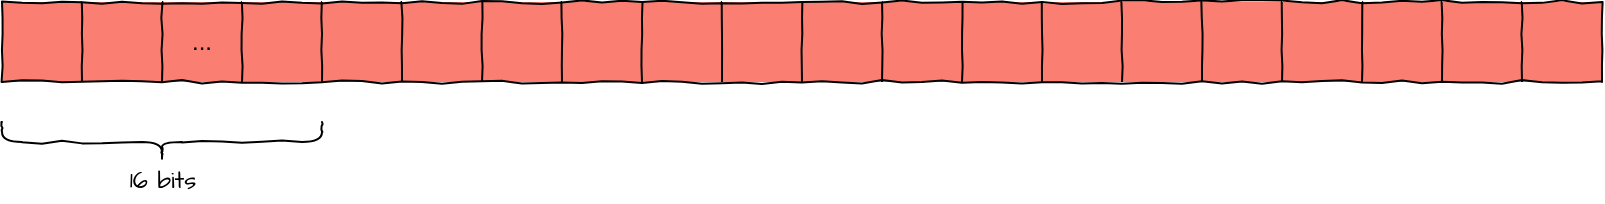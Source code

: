 <mxfile version="14.1.1" type="github">
  <diagram id="6TxaEl9o-I1fTO_qHcDN" name="Page-1">
    <mxGraphModel dx="1613" dy="426" grid="1" gridSize="10" guides="1" tooltips="1" connect="1" arrows="1" fold="1" page="1" pageScale="1" pageWidth="827" pageHeight="1169" math="0" shadow="0">
      <root>
        <mxCell id="0" />
        <mxCell id="1" parent="0" />
        <mxCell id="L6nYo7WYAfvZyUBZVPKv-1" value="" style="shape=table;html=1;whiteSpace=wrap;startSize=0;container=1;collapsible=0;childLayout=tableLayout;fillColor=#FA7F72;comic=1;fontFamily=Architects Daughter;fontSource=https%3A%2F%2Ffonts.googleapis.com%2Fcss%3Ffamily%3DArchitects%2BDaughter;" vertex="1" parent="1">
          <mxGeometry x="-200" y="200" width="800" height="40" as="geometry" />
        </mxCell>
        <mxCell id="L6nYo7WYAfvZyUBZVPKv-2" value="" style="shape=partialRectangle;html=1;whiteSpace=wrap;collapsible=0;dropTarget=0;pointerEvents=0;fillColor=none;top=0;left=0;bottom=0;right=0;points=[[0,0.5],[1,0.5]];portConstraint=eastwest;" vertex="1" parent="L6nYo7WYAfvZyUBZVPKv-1">
          <mxGeometry width="800" height="40" as="geometry" />
        </mxCell>
        <mxCell id="L6nYo7WYAfvZyUBZVPKv-3" value="" style="shape=partialRectangle;html=1;whiteSpace=wrap;connectable=0;overflow=hidden;fillColor=none;top=0;left=0;bottom=0;right=0;" vertex="1" parent="L6nYo7WYAfvZyUBZVPKv-2">
          <mxGeometry width="40" height="40" as="geometry" />
        </mxCell>
        <mxCell id="L6nYo7WYAfvZyUBZVPKv-4" value="" style="shape=partialRectangle;html=1;whiteSpace=wrap;connectable=0;overflow=hidden;fillColor=none;top=0;left=0;bottom=0;right=0;" vertex="1" parent="L6nYo7WYAfvZyUBZVPKv-2">
          <mxGeometry x="40" width="40" height="40" as="geometry" />
        </mxCell>
        <mxCell id="L6nYo7WYAfvZyUBZVPKv-5" value="..." style="shape=partialRectangle;html=1;whiteSpace=wrap;connectable=0;overflow=hidden;fillColor=none;top=0;left=0;bottom=0;right=0;" vertex="1" parent="L6nYo7WYAfvZyUBZVPKv-2">
          <mxGeometry x="80" width="40" height="40" as="geometry" />
        </mxCell>
        <mxCell id="L6nYo7WYAfvZyUBZVPKv-6" value="" style="shape=partialRectangle;html=1;whiteSpace=wrap;connectable=0;overflow=hidden;fillColor=none;top=0;left=0;bottom=0;right=0;" vertex="1" parent="L6nYo7WYAfvZyUBZVPKv-2">
          <mxGeometry x="120" width="40" height="40" as="geometry" />
        </mxCell>
        <mxCell id="L6nYo7WYAfvZyUBZVPKv-7" value="" style="shape=partialRectangle;html=1;whiteSpace=wrap;connectable=0;overflow=hidden;fillColor=none;top=0;left=0;bottom=0;right=0;" vertex="1" parent="L6nYo7WYAfvZyUBZVPKv-2">
          <mxGeometry x="160" width="40" height="40" as="geometry" />
        </mxCell>
        <mxCell id="L6nYo7WYAfvZyUBZVPKv-8" value="" style="shape=partialRectangle;html=1;whiteSpace=wrap;connectable=0;overflow=hidden;fillColor=none;top=0;left=0;bottom=0;right=0;" vertex="1" parent="L6nYo7WYAfvZyUBZVPKv-2">
          <mxGeometry x="200" width="40" height="40" as="geometry" />
        </mxCell>
        <mxCell id="L6nYo7WYAfvZyUBZVPKv-9" value="" style="shape=partialRectangle;html=1;whiteSpace=wrap;connectable=0;overflow=hidden;fillColor=none;top=0;left=0;bottom=0;right=0;" vertex="1" parent="L6nYo7WYAfvZyUBZVPKv-2">
          <mxGeometry x="240" width="40" height="40" as="geometry" />
        </mxCell>
        <mxCell id="L6nYo7WYAfvZyUBZVPKv-10" value="" style="shape=partialRectangle;html=1;whiteSpace=wrap;connectable=0;overflow=hidden;fillColor=none;top=0;left=0;bottom=0;right=0;" vertex="1" parent="L6nYo7WYAfvZyUBZVPKv-2">
          <mxGeometry x="280" width="40" height="40" as="geometry" />
        </mxCell>
        <mxCell id="L6nYo7WYAfvZyUBZVPKv-11" value="" style="shape=partialRectangle;html=1;whiteSpace=wrap;connectable=0;overflow=hidden;fillColor=none;top=0;left=0;bottom=0;right=0;" vertex="1" parent="L6nYo7WYAfvZyUBZVPKv-2">
          <mxGeometry x="320" width="40" height="40" as="geometry" />
        </mxCell>
        <mxCell id="L6nYo7WYAfvZyUBZVPKv-12" value="" style="shape=partialRectangle;html=1;whiteSpace=wrap;connectable=0;overflow=hidden;fillColor=none;top=0;left=0;bottom=0;right=0;" vertex="1" parent="L6nYo7WYAfvZyUBZVPKv-2">
          <mxGeometry x="360" width="40" height="40" as="geometry" />
        </mxCell>
        <mxCell id="L6nYo7WYAfvZyUBZVPKv-13" value="" style="shape=partialRectangle;html=1;whiteSpace=wrap;connectable=0;overflow=hidden;fillColor=none;top=0;left=0;bottom=0;right=0;" vertex="1" parent="L6nYo7WYAfvZyUBZVPKv-2">
          <mxGeometry x="400" width="40" height="40" as="geometry" />
        </mxCell>
        <mxCell id="L6nYo7WYAfvZyUBZVPKv-14" value="" style="shape=partialRectangle;html=1;whiteSpace=wrap;connectable=0;overflow=hidden;fillColor=none;top=0;left=0;bottom=0;right=0;" vertex="1" parent="L6nYo7WYAfvZyUBZVPKv-2">
          <mxGeometry x="440" width="40" height="40" as="geometry" />
        </mxCell>
        <mxCell id="L6nYo7WYAfvZyUBZVPKv-15" value="" style="shape=partialRectangle;html=1;whiteSpace=wrap;connectable=0;overflow=hidden;fillColor=none;top=0;left=0;bottom=0;right=0;" vertex="1" parent="L6nYo7WYAfvZyUBZVPKv-2">
          <mxGeometry x="480" width="40" height="40" as="geometry" />
        </mxCell>
        <mxCell id="L6nYo7WYAfvZyUBZVPKv-16" value="" style="shape=partialRectangle;html=1;whiteSpace=wrap;connectable=0;overflow=hidden;fillColor=none;top=0;left=0;bottom=0;right=0;" vertex="1" parent="L6nYo7WYAfvZyUBZVPKv-2">
          <mxGeometry x="520" width="40" height="40" as="geometry" />
        </mxCell>
        <mxCell id="L6nYo7WYAfvZyUBZVPKv-17" value="" style="shape=partialRectangle;html=1;whiteSpace=wrap;connectable=0;overflow=hidden;fillColor=none;top=0;left=0;bottom=0;right=0;" vertex="1" parent="L6nYo7WYAfvZyUBZVPKv-2">
          <mxGeometry x="560" width="40" height="40" as="geometry" />
        </mxCell>
        <mxCell id="L6nYo7WYAfvZyUBZVPKv-18" value="" style="shape=partialRectangle;html=1;whiteSpace=wrap;connectable=0;overflow=hidden;fillColor=none;top=0;left=0;bottom=0;right=0;" vertex="1" parent="L6nYo7WYAfvZyUBZVPKv-2">
          <mxGeometry x="600" width="40" height="40" as="geometry" />
        </mxCell>
        <mxCell id="L6nYo7WYAfvZyUBZVPKv-19" value="" style="shape=partialRectangle;html=1;whiteSpace=wrap;connectable=0;overflow=hidden;fillColor=none;top=0;left=0;bottom=0;right=0;" vertex="1" parent="L6nYo7WYAfvZyUBZVPKv-2">
          <mxGeometry x="640" width="40" height="40" as="geometry" />
        </mxCell>
        <mxCell id="L6nYo7WYAfvZyUBZVPKv-20" value="" style="shape=partialRectangle;html=1;whiteSpace=wrap;connectable=0;overflow=hidden;fillColor=none;top=0;left=0;bottom=0;right=0;" vertex="1" parent="L6nYo7WYAfvZyUBZVPKv-2">
          <mxGeometry x="680" width="40" height="40" as="geometry" />
        </mxCell>
        <mxCell id="L6nYo7WYAfvZyUBZVPKv-21" value="" style="shape=partialRectangle;html=1;whiteSpace=wrap;connectable=0;overflow=hidden;fillColor=none;top=0;left=0;bottom=0;right=0;" vertex="1" parent="L6nYo7WYAfvZyUBZVPKv-2">
          <mxGeometry x="720" width="40" height="40" as="geometry" />
        </mxCell>
        <mxCell id="L6nYo7WYAfvZyUBZVPKv-22" value="" style="shape=partialRectangle;html=1;whiteSpace=wrap;connectable=0;overflow=hidden;fillColor=none;top=0;left=0;bottom=0;right=0;" vertex="1" parent="L6nYo7WYAfvZyUBZVPKv-2">
          <mxGeometry x="760" width="40" height="40" as="geometry" />
        </mxCell>
        <mxCell id="L6nYo7WYAfvZyUBZVPKv-23" value="" style="shape=curlyBracket;whiteSpace=wrap;html=1;rounded=1;comic=1;fillColor=#FA7F72;direction=north;" vertex="1" parent="1">
          <mxGeometry x="-200" y="260" width="160" height="20" as="geometry" />
        </mxCell>
        <mxCell id="L6nYo7WYAfvZyUBZVPKv-25" value="16 bits" style="text;html=1;align=center;verticalAlign=middle;resizable=0;points=[];autosize=1;fontFamily=Architects Daughter;" vertex="1" parent="1">
          <mxGeometry x="-145" y="280" width="50" height="20" as="geometry" />
        </mxCell>
      </root>
    </mxGraphModel>
  </diagram>
</mxfile>
